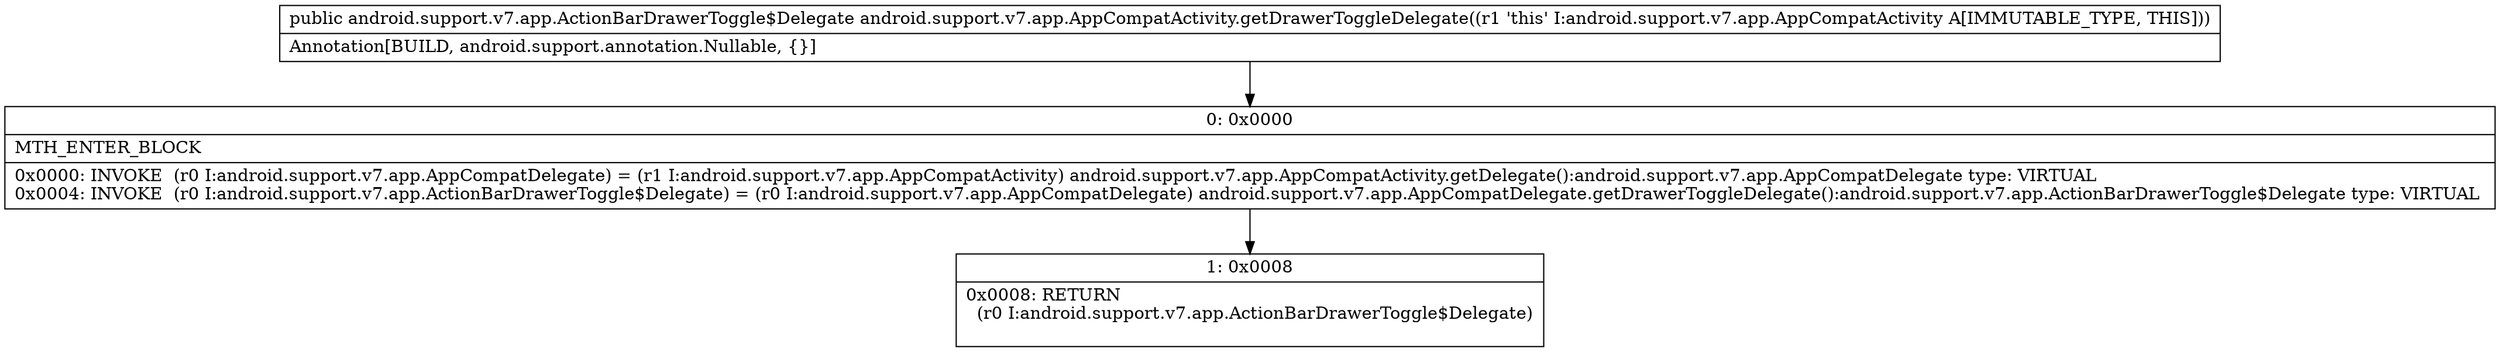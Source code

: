 digraph "CFG forandroid.support.v7.app.AppCompatActivity.getDrawerToggleDelegate()Landroid\/support\/v7\/app\/ActionBarDrawerToggle$Delegate;" {
Node_0 [shape=record,label="{0\:\ 0x0000|MTH_ENTER_BLOCK\l|0x0000: INVOKE  (r0 I:android.support.v7.app.AppCompatDelegate) = (r1 I:android.support.v7.app.AppCompatActivity) android.support.v7.app.AppCompatActivity.getDelegate():android.support.v7.app.AppCompatDelegate type: VIRTUAL \l0x0004: INVOKE  (r0 I:android.support.v7.app.ActionBarDrawerToggle$Delegate) = (r0 I:android.support.v7.app.AppCompatDelegate) android.support.v7.app.AppCompatDelegate.getDrawerToggleDelegate():android.support.v7.app.ActionBarDrawerToggle$Delegate type: VIRTUAL \l}"];
Node_1 [shape=record,label="{1\:\ 0x0008|0x0008: RETURN  \l  (r0 I:android.support.v7.app.ActionBarDrawerToggle$Delegate)\l \l}"];
MethodNode[shape=record,label="{public android.support.v7.app.ActionBarDrawerToggle$Delegate android.support.v7.app.AppCompatActivity.getDrawerToggleDelegate((r1 'this' I:android.support.v7.app.AppCompatActivity A[IMMUTABLE_TYPE, THIS]))  | Annotation[BUILD, android.support.annotation.Nullable, \{\}]\l}"];
MethodNode -> Node_0;
Node_0 -> Node_1;
}

